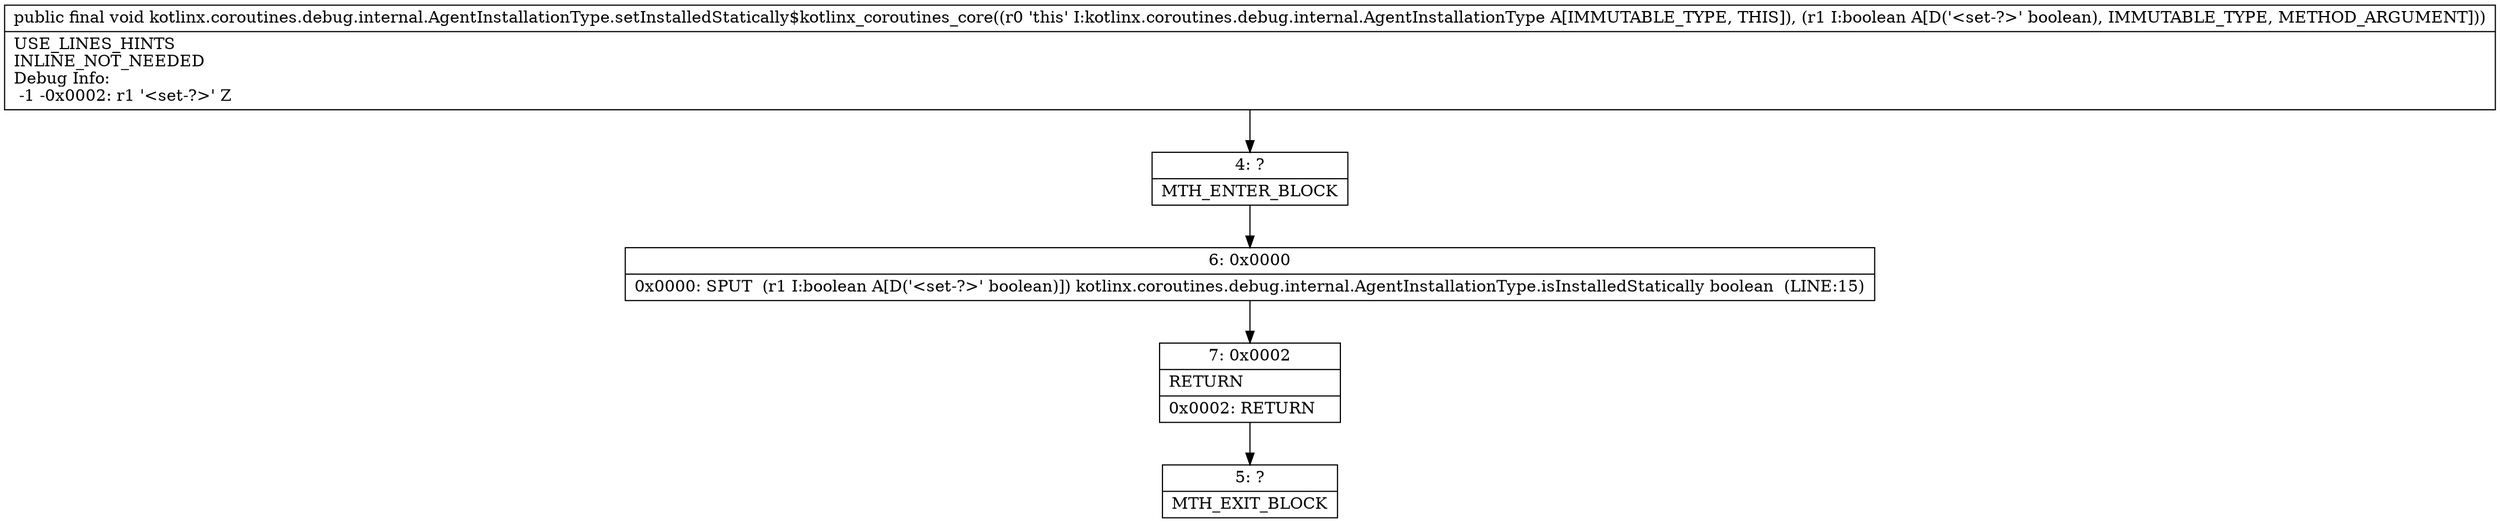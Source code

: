 digraph "CFG forkotlinx.coroutines.debug.internal.AgentInstallationType.setInstalledStatically$kotlinx_coroutines_core(Z)V" {
Node_4 [shape=record,label="{4\:\ ?|MTH_ENTER_BLOCK\l}"];
Node_6 [shape=record,label="{6\:\ 0x0000|0x0000: SPUT  (r1 I:boolean A[D('\<set\-?\>' boolean)]) kotlinx.coroutines.debug.internal.AgentInstallationType.isInstalledStatically boolean  (LINE:15)\l}"];
Node_7 [shape=record,label="{7\:\ 0x0002|RETURN\l|0x0002: RETURN   \l}"];
Node_5 [shape=record,label="{5\:\ ?|MTH_EXIT_BLOCK\l}"];
MethodNode[shape=record,label="{public final void kotlinx.coroutines.debug.internal.AgentInstallationType.setInstalledStatically$kotlinx_coroutines_core((r0 'this' I:kotlinx.coroutines.debug.internal.AgentInstallationType A[IMMUTABLE_TYPE, THIS]), (r1 I:boolean A[D('\<set\-?\>' boolean), IMMUTABLE_TYPE, METHOD_ARGUMENT]))  | USE_LINES_HINTS\lINLINE_NOT_NEEDED\lDebug Info:\l  \-1 \-0x0002: r1 '\<set\-?\>' Z\l}"];
MethodNode -> Node_4;Node_4 -> Node_6;
Node_6 -> Node_7;
Node_7 -> Node_5;
}

